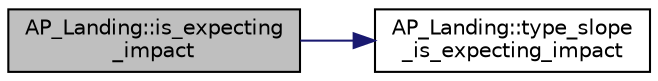 digraph "AP_Landing::is_expecting_impact"
{
 // INTERACTIVE_SVG=YES
  edge [fontname="Helvetica",fontsize="10",labelfontname="Helvetica",labelfontsize="10"];
  node [fontname="Helvetica",fontsize="10",shape=record];
  rankdir="LR";
  Node1 [label="AP_Landing::is_expecting\l_impact",height=0.2,width=0.4,color="black", fillcolor="grey75", style="filled", fontcolor="black"];
  Node1 -> Node2 [color="midnightblue",fontsize="10",style="solid",fontname="Helvetica"];
  Node2 [label="AP_Landing::type_slope\l_is_expecting_impact",height=0.2,width=0.4,color="black", fillcolor="white", style="filled",URL="$classAP__Landing.html#a505382f07f0bf6c45b0c70dbb56339f4"];
}
